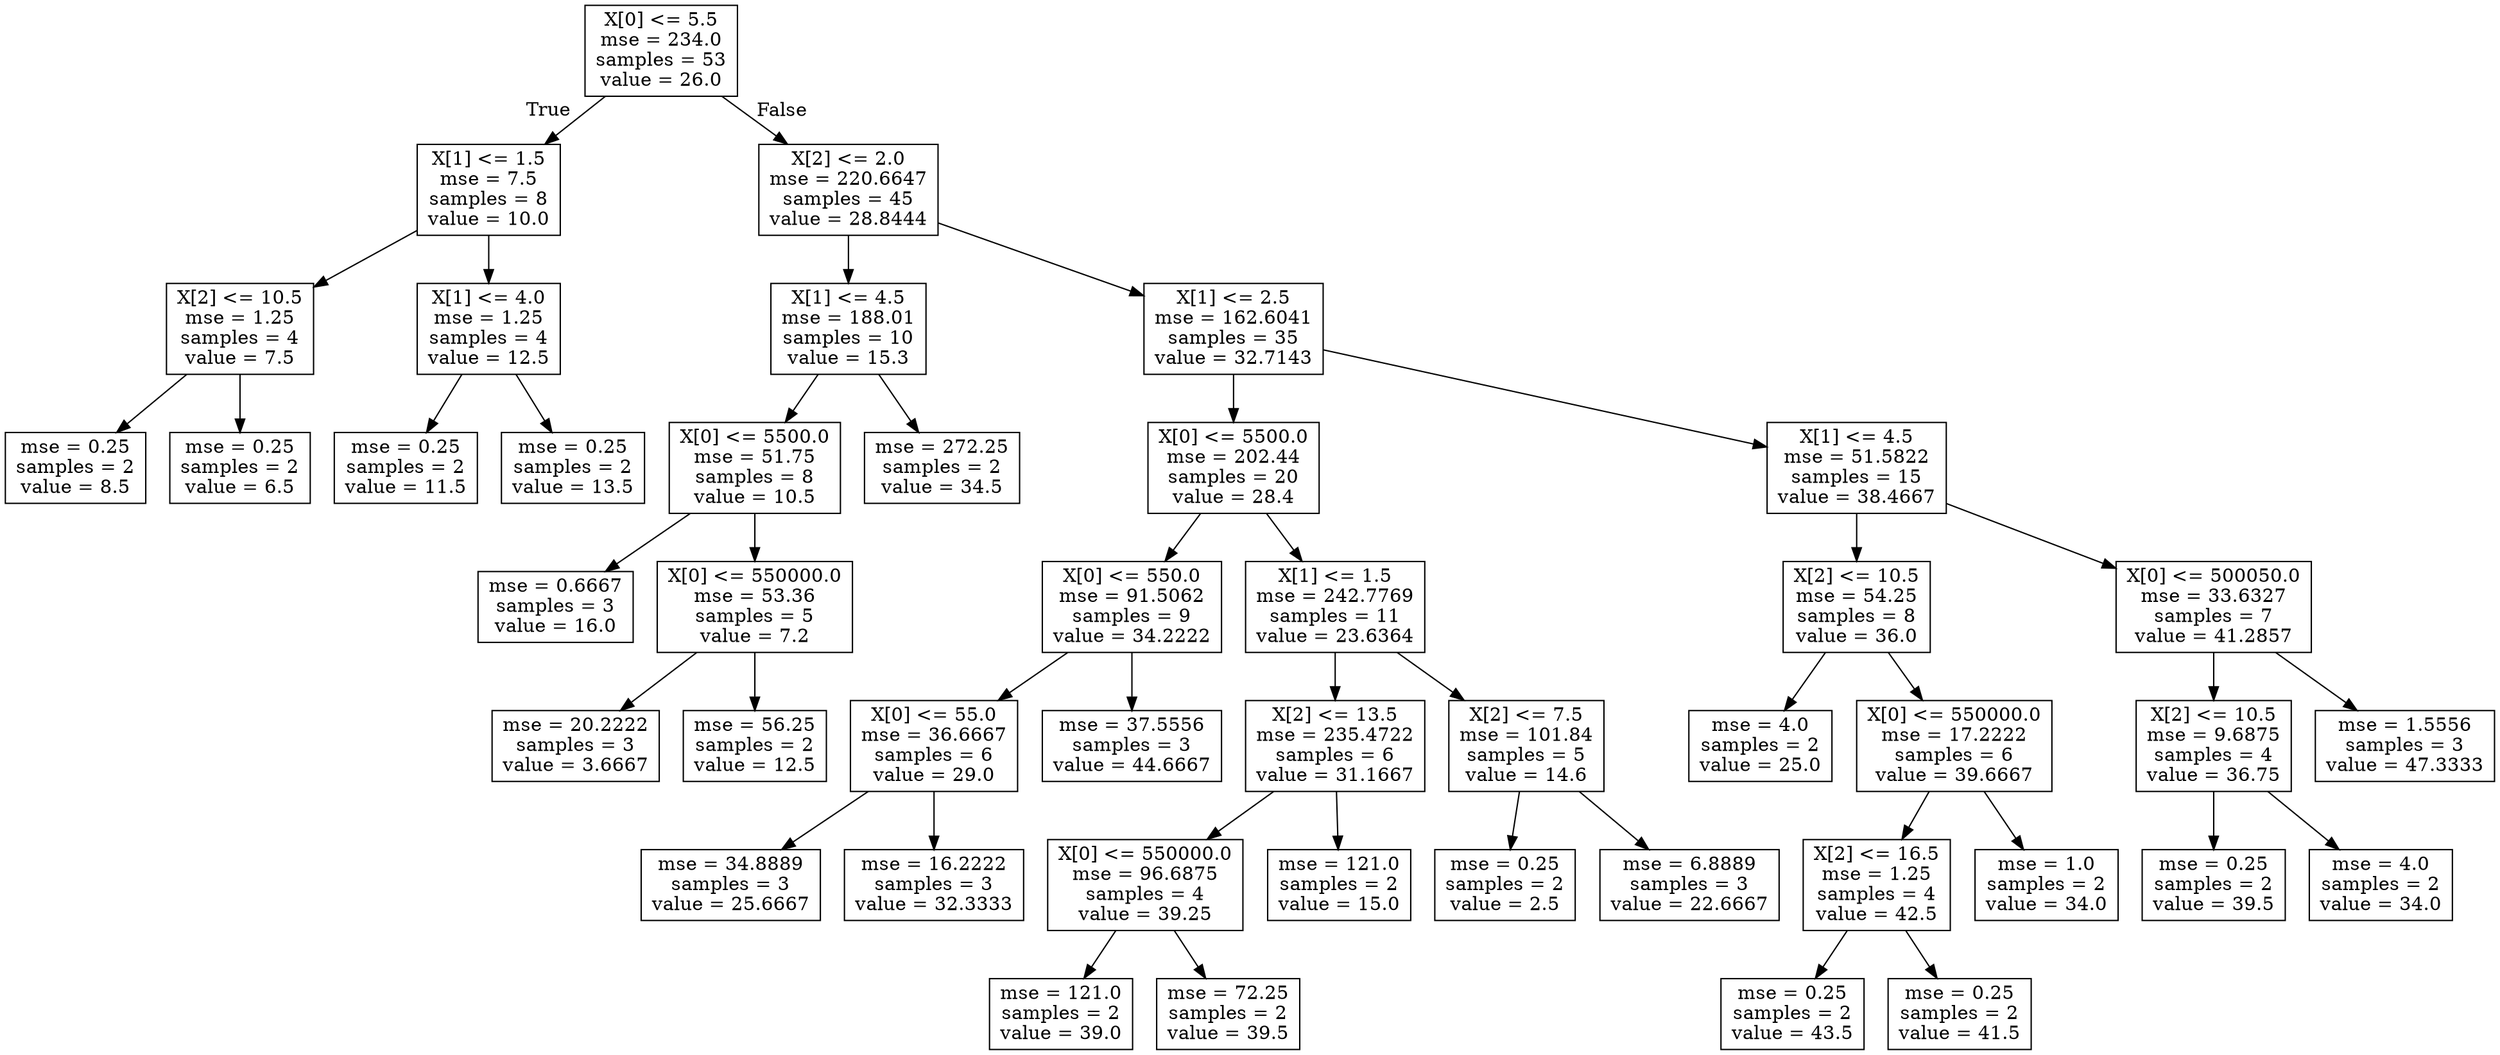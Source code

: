 digraph Tree {
node [shape=box] ;
0 [label="X[0] <= 5.5\nmse = 234.0\nsamples = 53\nvalue = 26.0"] ;
1 [label="X[1] <= 1.5\nmse = 7.5\nsamples = 8\nvalue = 10.0"] ;
0 -> 1 [labeldistance=2.5, labelangle=45, headlabel="True"] ;
2 [label="X[2] <= 10.5\nmse = 1.25\nsamples = 4\nvalue = 7.5"] ;
1 -> 2 ;
3 [label="mse = 0.25\nsamples = 2\nvalue = 8.5"] ;
2 -> 3 ;
4 [label="mse = 0.25\nsamples = 2\nvalue = 6.5"] ;
2 -> 4 ;
5 [label="X[1] <= 4.0\nmse = 1.25\nsamples = 4\nvalue = 12.5"] ;
1 -> 5 ;
6 [label="mse = 0.25\nsamples = 2\nvalue = 11.5"] ;
5 -> 6 ;
7 [label="mse = 0.25\nsamples = 2\nvalue = 13.5"] ;
5 -> 7 ;
8 [label="X[2] <= 2.0\nmse = 220.6647\nsamples = 45\nvalue = 28.8444"] ;
0 -> 8 [labeldistance=2.5, labelangle=-45, headlabel="False"] ;
9 [label="X[1] <= 4.5\nmse = 188.01\nsamples = 10\nvalue = 15.3"] ;
8 -> 9 ;
10 [label="X[0] <= 5500.0\nmse = 51.75\nsamples = 8\nvalue = 10.5"] ;
9 -> 10 ;
11 [label="mse = 0.6667\nsamples = 3\nvalue = 16.0"] ;
10 -> 11 ;
12 [label="X[0] <= 550000.0\nmse = 53.36\nsamples = 5\nvalue = 7.2"] ;
10 -> 12 ;
13 [label="mse = 20.2222\nsamples = 3\nvalue = 3.6667"] ;
12 -> 13 ;
14 [label="mse = 56.25\nsamples = 2\nvalue = 12.5"] ;
12 -> 14 ;
15 [label="mse = 272.25\nsamples = 2\nvalue = 34.5"] ;
9 -> 15 ;
16 [label="X[1] <= 2.5\nmse = 162.6041\nsamples = 35\nvalue = 32.7143"] ;
8 -> 16 ;
17 [label="X[0] <= 5500.0\nmse = 202.44\nsamples = 20\nvalue = 28.4"] ;
16 -> 17 ;
18 [label="X[0] <= 550.0\nmse = 91.5062\nsamples = 9\nvalue = 34.2222"] ;
17 -> 18 ;
19 [label="X[0] <= 55.0\nmse = 36.6667\nsamples = 6\nvalue = 29.0"] ;
18 -> 19 ;
20 [label="mse = 34.8889\nsamples = 3\nvalue = 25.6667"] ;
19 -> 20 ;
21 [label="mse = 16.2222\nsamples = 3\nvalue = 32.3333"] ;
19 -> 21 ;
22 [label="mse = 37.5556\nsamples = 3\nvalue = 44.6667"] ;
18 -> 22 ;
23 [label="X[1] <= 1.5\nmse = 242.7769\nsamples = 11\nvalue = 23.6364"] ;
17 -> 23 ;
24 [label="X[2] <= 13.5\nmse = 235.4722\nsamples = 6\nvalue = 31.1667"] ;
23 -> 24 ;
25 [label="X[0] <= 550000.0\nmse = 96.6875\nsamples = 4\nvalue = 39.25"] ;
24 -> 25 ;
26 [label="mse = 121.0\nsamples = 2\nvalue = 39.0"] ;
25 -> 26 ;
27 [label="mse = 72.25\nsamples = 2\nvalue = 39.5"] ;
25 -> 27 ;
28 [label="mse = 121.0\nsamples = 2\nvalue = 15.0"] ;
24 -> 28 ;
29 [label="X[2] <= 7.5\nmse = 101.84\nsamples = 5\nvalue = 14.6"] ;
23 -> 29 ;
30 [label="mse = 0.25\nsamples = 2\nvalue = 2.5"] ;
29 -> 30 ;
31 [label="mse = 6.8889\nsamples = 3\nvalue = 22.6667"] ;
29 -> 31 ;
32 [label="X[1] <= 4.5\nmse = 51.5822\nsamples = 15\nvalue = 38.4667"] ;
16 -> 32 ;
33 [label="X[2] <= 10.5\nmse = 54.25\nsamples = 8\nvalue = 36.0"] ;
32 -> 33 ;
34 [label="mse = 4.0\nsamples = 2\nvalue = 25.0"] ;
33 -> 34 ;
35 [label="X[0] <= 550000.0\nmse = 17.2222\nsamples = 6\nvalue = 39.6667"] ;
33 -> 35 ;
36 [label="X[2] <= 16.5\nmse = 1.25\nsamples = 4\nvalue = 42.5"] ;
35 -> 36 ;
37 [label="mse = 0.25\nsamples = 2\nvalue = 43.5"] ;
36 -> 37 ;
38 [label="mse = 0.25\nsamples = 2\nvalue = 41.5"] ;
36 -> 38 ;
39 [label="mse = 1.0\nsamples = 2\nvalue = 34.0"] ;
35 -> 39 ;
40 [label="X[0] <= 500050.0\nmse = 33.6327\nsamples = 7\nvalue = 41.2857"] ;
32 -> 40 ;
41 [label="X[2] <= 10.5\nmse = 9.6875\nsamples = 4\nvalue = 36.75"] ;
40 -> 41 ;
42 [label="mse = 0.25\nsamples = 2\nvalue = 39.5"] ;
41 -> 42 ;
43 [label="mse = 4.0\nsamples = 2\nvalue = 34.0"] ;
41 -> 43 ;
44 [label="mse = 1.5556\nsamples = 3\nvalue = 47.3333"] ;
40 -> 44 ;
}